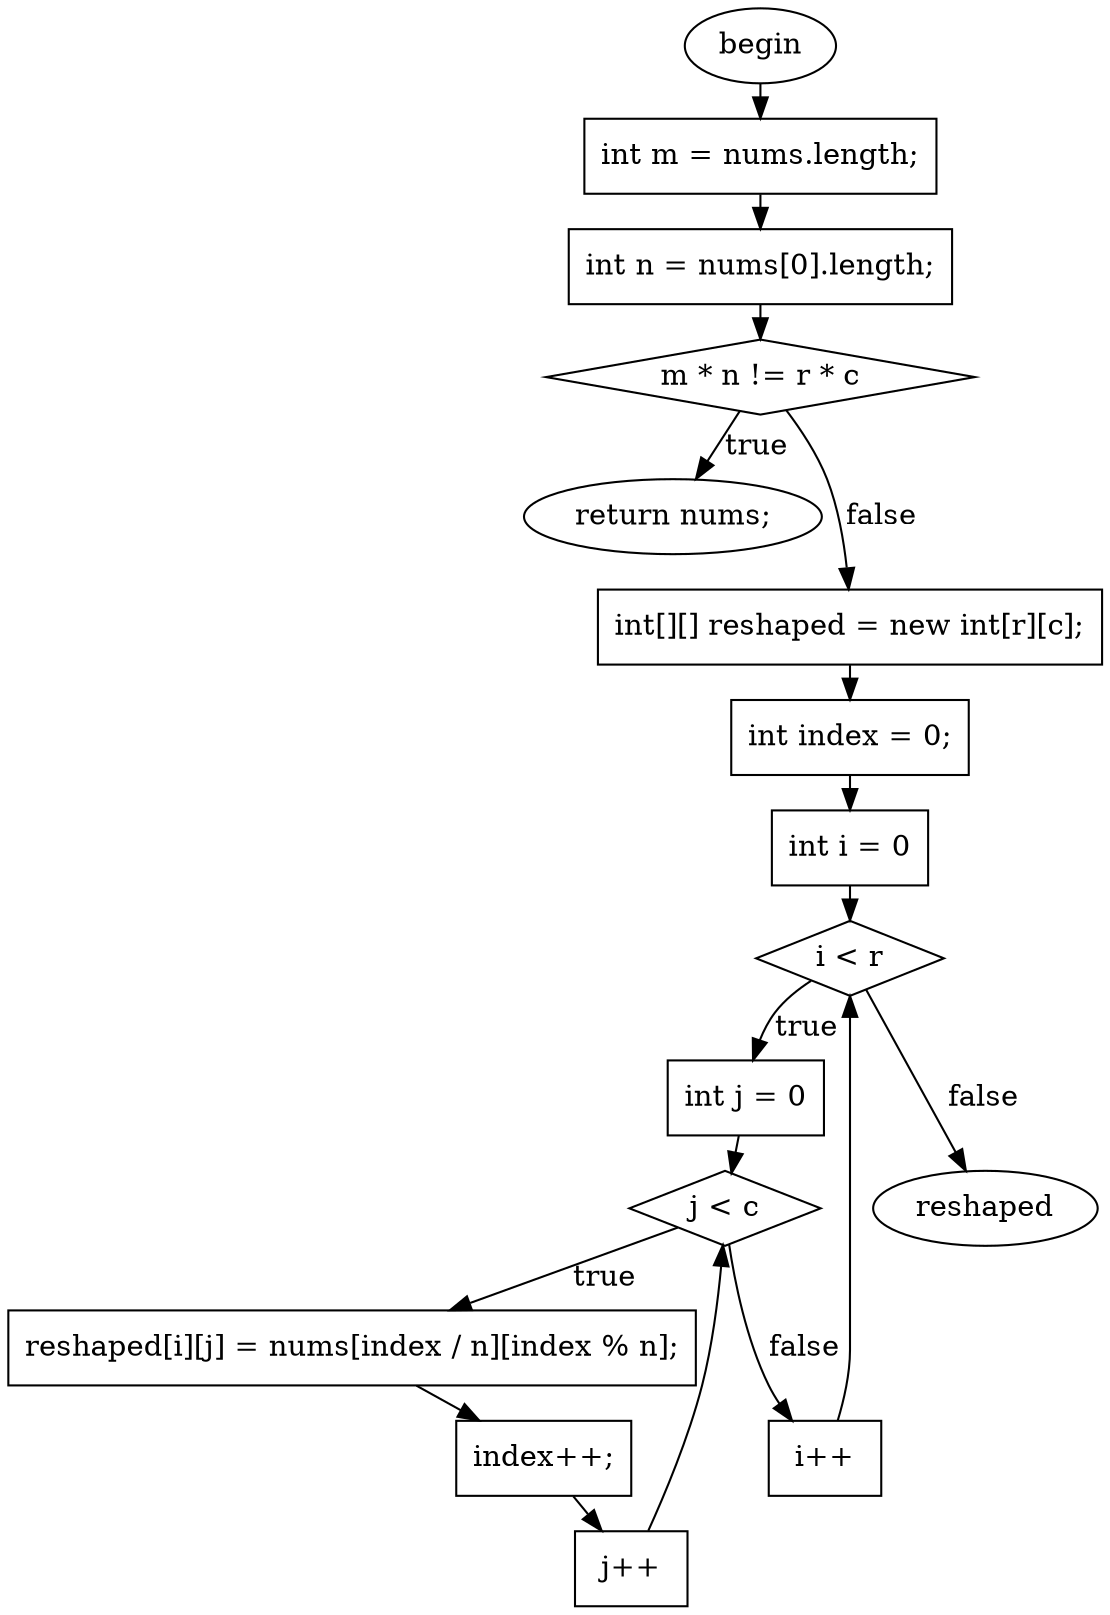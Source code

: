 digraph G{
ranksep = 0.1;
nodesep = 0.1;
F0T0[ shape=ellipse, label="begin", style="filled", fillcolor="white"]
F49T68[ shape=box, label="int m = nums.length;", style="filled", fillcolor="white"]
F78T100[ shape=box, label="int n = nums[0].length;", style="filled", fillcolor="white"]
F110T141[ shape=diamond, label="m * n != r * c", style="filled", fillcolor="white"]
F130T141X[ shape=ellipse, label="return nums;", style="filled", fillcolor="white"]
F151T183[ shape=box, label="int[][] reshaped = new int[r][c];", style="filled", fillcolor="white"]
F194T207[ shape=box, label="int index = 0;", style="filled", fillcolor="white"]
F236T416[ shape=box, label="int i = 0", style="filled", fillcolor="white"]
F252T256[ shape=diamond, label="i \< r", style="filled", fillcolor="white"]
F278T406[ shape=box, label="int j = 0", style="filled", fillcolor="white"]
F294T298[ shape=diamond, label="j \< c", style="filled", fillcolor="white"]
F324T367[ shape=box, label="reshaped[i][j] = nums[index / n][index % n];", style="filled", fillcolor="white"]
F385T392[ shape=box, label="index++;", style="filled", fillcolor="white"]
F301T303[ shape=box, label="j++", style="filled", fillcolor="white"]
F259T261[ shape=box, label="i++", style="filled", fillcolor="white"]
F426T441[ shape=ellipse, label="reshaped", style="filled", fillcolor="white"]
F0T0 -> F49T68
F49T68 -> F78T100
F78T100 -> F110T141
F151T183 -> F194T207
F194T207 -> F236T416
F324T367 -> F385T392
F385T392 -> F301T303
F110T141 -> F130T141X[label="true", minlen=1]
F252T256 -> F278T406[label="true", minlen=1]
F294T298 -> F324T367[label="true", minlen=1]
F236T416 -> F252T256
F278T406 -> F294T298
F301T303 -> F294T298
F259T261 -> F252T256
F110T141 -> F151T183[label="false", minlen=2]
F294T298 -> F259T261[label="false", minlen=2]
F252T256 -> F426T441[label="false", minlen=2]
}
